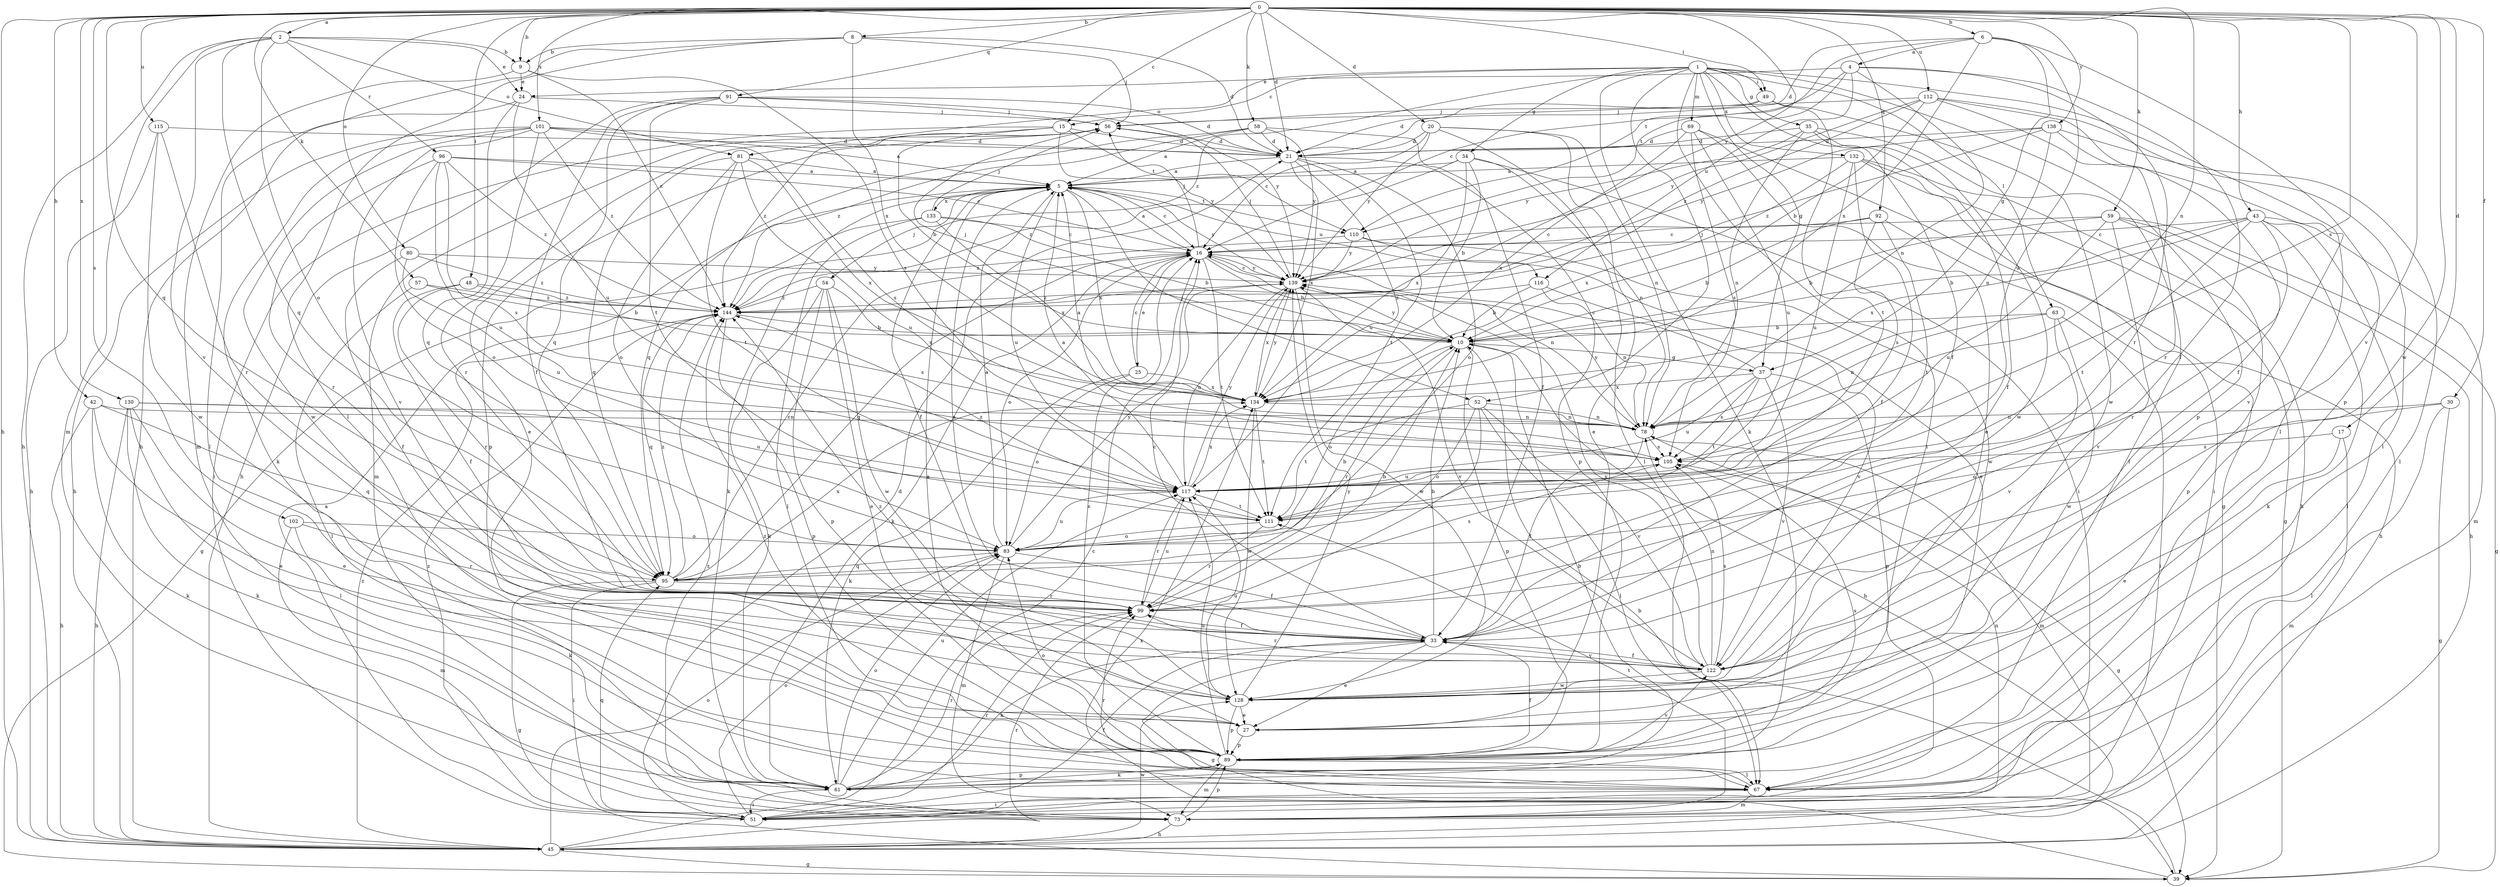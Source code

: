 strict digraph  {
0;
1;
2;
4;
5;
6;
8;
9;
10;
15;
16;
17;
20;
21;
24;
25;
27;
30;
33;
34;
35;
37;
39;
42;
43;
45;
48;
49;
51;
52;
54;
56;
57;
58;
59;
61;
63;
67;
69;
73;
78;
80;
81;
83;
89;
91;
92;
95;
96;
99;
101;
102;
105;
110;
111;
112;
115;
116;
117;
122;
128;
130;
132;
133;
134;
138;
139;
144;
0 -> 2  [label=a];
0 -> 6  [label=b];
0 -> 8  [label=b];
0 -> 9  [label=b];
0 -> 15  [label=c];
0 -> 17  [label=d];
0 -> 20  [label=d];
0 -> 21  [label=d];
0 -> 30  [label=f];
0 -> 42  [label=h];
0 -> 43  [label=h];
0 -> 45  [label=h];
0 -> 48  [label=i];
0 -> 49  [label=i];
0 -> 57  [label=k];
0 -> 58  [label=k];
0 -> 59  [label=k];
0 -> 78  [label=n];
0 -> 80  [label=o];
0 -> 91  [label=q];
0 -> 92  [label=q];
0 -> 95  [label=q];
0 -> 101  [label=s];
0 -> 102  [label=s];
0 -> 105  [label=s];
0 -> 112  [label=u];
0 -> 115  [label=u];
0 -> 122  [label=v];
0 -> 128  [label=w];
0 -> 130  [label=x];
0 -> 138  [label=y];
0 -> 139  [label=y];
1 -> 15  [label=c];
1 -> 33  [label=f];
1 -> 34  [label=g];
1 -> 35  [label=g];
1 -> 37  [label=g];
1 -> 49  [label=i];
1 -> 51  [label=i];
1 -> 52  [label=j];
1 -> 61  [label=k];
1 -> 63  [label=l];
1 -> 67  [label=l];
1 -> 69  [label=m];
1 -> 81  [label=o];
1 -> 89  [label=p];
1 -> 132  [label=x];
1 -> 144  [label=z];
2 -> 9  [label=b];
2 -> 24  [label=e];
2 -> 45  [label=h];
2 -> 73  [label=m];
2 -> 81  [label=o];
2 -> 83  [label=o];
2 -> 95  [label=q];
2 -> 96  [label=r];
2 -> 122  [label=v];
4 -> 16  [label=c];
4 -> 24  [label=e];
4 -> 33  [label=f];
4 -> 78  [label=n];
4 -> 99  [label=r];
4 -> 110  [label=t];
4 -> 116  [label=u];
5 -> 16  [label=c];
5 -> 33  [label=f];
5 -> 52  [label=j];
5 -> 54  [label=j];
5 -> 61  [label=k];
5 -> 110  [label=t];
5 -> 116  [label=u];
5 -> 117  [label=u];
5 -> 133  [label=x];
5 -> 134  [label=x];
5 -> 139  [label=y];
6 -> 4  [label=a];
6 -> 21  [label=d];
6 -> 37  [label=g];
6 -> 89  [label=p];
6 -> 110  [label=t];
6 -> 117  [label=u];
6 -> 134  [label=x];
8 -> 9  [label=b];
8 -> 21  [label=d];
8 -> 45  [label=h];
8 -> 56  [label=j];
8 -> 67  [label=l];
8 -> 134  [label=x];
9 -> 24  [label=e];
9 -> 73  [label=m];
9 -> 105  [label=s];
9 -> 144  [label=z];
10 -> 37  [label=g];
10 -> 45  [label=h];
10 -> 56  [label=j];
10 -> 83  [label=o];
10 -> 89  [label=p];
10 -> 99  [label=r];
10 -> 139  [label=y];
15 -> 10  [label=b];
15 -> 21  [label=d];
15 -> 51  [label=i];
15 -> 110  [label=t];
15 -> 139  [label=y];
15 -> 144  [label=z];
16 -> 5  [label=a];
16 -> 10  [label=b];
16 -> 25  [label=e];
16 -> 56  [label=j];
16 -> 61  [label=k];
16 -> 78  [label=n];
16 -> 83  [label=o];
16 -> 95  [label=q];
16 -> 111  [label=t];
16 -> 139  [label=y];
17 -> 27  [label=e];
17 -> 73  [label=m];
17 -> 105  [label=s];
20 -> 16  [label=c];
20 -> 21  [label=d];
20 -> 27  [label=e];
20 -> 67  [label=l];
20 -> 78  [label=n];
20 -> 139  [label=y];
21 -> 5  [label=a];
21 -> 83  [label=o];
21 -> 89  [label=p];
21 -> 111  [label=t];
21 -> 117  [label=u];
21 -> 134  [label=x];
24 -> 56  [label=j];
24 -> 67  [label=l];
24 -> 95  [label=q];
24 -> 117  [label=u];
25 -> 16  [label=c];
25 -> 61  [label=k];
25 -> 83  [label=o];
25 -> 134  [label=x];
27 -> 89  [label=p];
30 -> 39  [label=g];
30 -> 67  [label=l];
30 -> 78  [label=n];
30 -> 83  [label=o];
33 -> 5  [label=a];
33 -> 10  [label=b];
33 -> 16  [label=c];
33 -> 27  [label=e];
33 -> 39  [label=g];
33 -> 61  [label=k];
33 -> 122  [label=v];
34 -> 5  [label=a];
34 -> 10  [label=b];
34 -> 51  [label=i];
34 -> 78  [label=n];
34 -> 134  [label=x];
34 -> 144  [label=z];
35 -> 21  [label=d];
35 -> 33  [label=f];
35 -> 67  [label=l];
35 -> 78  [label=n];
35 -> 128  [label=w];
35 -> 139  [label=y];
37 -> 16  [label=c];
37 -> 89  [label=p];
37 -> 105  [label=s];
37 -> 111  [label=t];
37 -> 117  [label=u];
37 -> 122  [label=v];
37 -> 134  [label=x];
39 -> 10  [label=b];
39 -> 134  [label=x];
42 -> 27  [label=e];
42 -> 45  [label=h];
42 -> 61  [label=k];
42 -> 78  [label=n];
42 -> 95  [label=q];
43 -> 10  [label=b];
43 -> 16  [label=c];
43 -> 61  [label=k];
43 -> 67  [label=l];
43 -> 73  [label=m];
43 -> 99  [label=r];
43 -> 111  [label=t];
43 -> 134  [label=x];
45 -> 16  [label=c];
45 -> 39  [label=g];
45 -> 83  [label=o];
45 -> 99  [label=r];
45 -> 128  [label=w];
45 -> 144  [label=z];
48 -> 33  [label=f];
48 -> 99  [label=r];
48 -> 105  [label=s];
48 -> 144  [label=z];
49 -> 21  [label=d];
49 -> 56  [label=j];
49 -> 111  [label=t];
49 -> 128  [label=w];
51 -> 5  [label=a];
51 -> 21  [label=d];
51 -> 33  [label=f];
51 -> 78  [label=n];
51 -> 83  [label=o];
51 -> 95  [label=q];
51 -> 99  [label=r];
51 -> 144  [label=z];
52 -> 67  [label=l];
52 -> 78  [label=n];
52 -> 83  [label=o];
52 -> 99  [label=r];
52 -> 111  [label=t];
52 -> 122  [label=v];
54 -> 27  [label=e];
54 -> 61  [label=k];
54 -> 89  [label=p];
54 -> 128  [label=w];
54 -> 134  [label=x];
54 -> 144  [label=z];
56 -> 21  [label=d];
56 -> 27  [label=e];
56 -> 73  [label=m];
56 -> 89  [label=p];
57 -> 10  [label=b];
57 -> 67  [label=l];
57 -> 144  [label=z];
58 -> 5  [label=a];
58 -> 21  [label=d];
58 -> 33  [label=f];
58 -> 95  [label=q];
58 -> 139  [label=y];
58 -> 144  [label=z];
59 -> 10  [label=b];
59 -> 16  [label=c];
59 -> 39  [label=g];
59 -> 45  [label=h];
59 -> 89  [label=p];
59 -> 117  [label=u];
59 -> 122  [label=v];
61 -> 10  [label=b];
61 -> 51  [label=i];
61 -> 83  [label=o];
61 -> 89  [label=p];
61 -> 99  [label=r];
61 -> 117  [label=u];
63 -> 10  [label=b];
63 -> 51  [label=i];
63 -> 78  [label=n];
63 -> 122  [label=v];
63 -> 128  [label=w];
67 -> 51  [label=i];
67 -> 73  [label=m];
67 -> 99  [label=r];
69 -> 21  [label=d];
69 -> 27  [label=e];
69 -> 39  [label=g];
69 -> 105  [label=s];
69 -> 117  [label=u];
69 -> 134  [label=x];
73 -> 45  [label=h];
73 -> 89  [label=p];
73 -> 111  [label=t];
73 -> 144  [label=z];
78 -> 5  [label=a];
78 -> 33  [label=f];
78 -> 73  [label=m];
78 -> 105  [label=s];
78 -> 139  [label=y];
80 -> 33  [label=f];
80 -> 117  [label=u];
80 -> 139  [label=y];
80 -> 144  [label=z];
81 -> 5  [label=a];
81 -> 83  [label=o];
81 -> 95  [label=q];
81 -> 111  [label=t];
81 -> 117  [label=u];
81 -> 134  [label=x];
83 -> 5  [label=a];
83 -> 33  [label=f];
83 -> 73  [label=m];
83 -> 95  [label=q];
83 -> 117  [label=u];
83 -> 139  [label=y];
89 -> 5  [label=a];
89 -> 16  [label=c];
89 -> 33  [label=f];
89 -> 61  [label=k];
89 -> 67  [label=l];
89 -> 73  [label=m];
89 -> 83  [label=o];
89 -> 105  [label=s];
89 -> 117  [label=u];
89 -> 122  [label=v];
89 -> 144  [label=z];
91 -> 21  [label=d];
91 -> 33  [label=f];
91 -> 45  [label=h];
91 -> 56  [label=j];
91 -> 95  [label=q];
91 -> 111  [label=t];
91 -> 139  [label=y];
92 -> 10  [label=b];
92 -> 16  [label=c];
92 -> 45  [label=h];
92 -> 105  [label=s];
92 -> 111  [label=t];
95 -> 10  [label=b];
95 -> 16  [label=c];
95 -> 39  [label=g];
95 -> 51  [label=i];
95 -> 99  [label=r];
95 -> 105  [label=s];
95 -> 134  [label=x];
95 -> 144  [label=z];
96 -> 5  [label=a];
96 -> 16  [label=c];
96 -> 83  [label=o];
96 -> 99  [label=r];
96 -> 105  [label=s];
96 -> 117  [label=u];
96 -> 144  [label=z];
99 -> 10  [label=b];
99 -> 33  [label=f];
99 -> 117  [label=u];
101 -> 5  [label=a];
101 -> 21  [label=d];
101 -> 45  [label=h];
101 -> 61  [label=k];
101 -> 99  [label=r];
101 -> 105  [label=s];
101 -> 122  [label=v];
101 -> 128  [label=w];
101 -> 144  [label=z];
102 -> 61  [label=k];
102 -> 73  [label=m];
102 -> 83  [label=o];
102 -> 99  [label=r];
105 -> 39  [label=g];
105 -> 117  [label=u];
110 -> 27  [label=e];
110 -> 128  [label=w];
110 -> 139  [label=y];
110 -> 144  [label=z];
111 -> 83  [label=o];
111 -> 99  [label=r];
111 -> 144  [label=z];
112 -> 10  [label=b];
112 -> 33  [label=f];
112 -> 56  [label=j];
112 -> 67  [label=l];
112 -> 99  [label=r];
112 -> 139  [label=y];
112 -> 144  [label=z];
115 -> 21  [label=d];
115 -> 45  [label=h];
115 -> 99  [label=r];
115 -> 128  [label=w];
116 -> 10  [label=b];
116 -> 78  [label=n];
116 -> 122  [label=v];
116 -> 144  [label=z];
117 -> 5  [label=a];
117 -> 99  [label=r];
117 -> 111  [label=t];
117 -> 134  [label=x];
117 -> 139  [label=y];
122 -> 33  [label=f];
122 -> 78  [label=n];
122 -> 99  [label=r];
122 -> 105  [label=s];
122 -> 128  [label=w];
122 -> 139  [label=y];
128 -> 27  [label=e];
128 -> 89  [label=p];
128 -> 117  [label=u];
128 -> 139  [label=y];
128 -> 144  [label=z];
130 -> 27  [label=e];
130 -> 45  [label=h];
130 -> 61  [label=k];
130 -> 67  [label=l];
130 -> 78  [label=n];
130 -> 117  [label=u];
132 -> 5  [label=a];
132 -> 33  [label=f];
132 -> 39  [label=g];
132 -> 45  [label=h];
132 -> 51  [label=i];
132 -> 117  [label=u];
132 -> 134  [label=x];
133 -> 10  [label=b];
133 -> 16  [label=c];
133 -> 39  [label=g];
133 -> 56  [label=j];
133 -> 67  [label=l];
133 -> 134  [label=x];
134 -> 78  [label=n];
134 -> 111  [label=t];
134 -> 128  [label=w];
134 -> 139  [label=y];
138 -> 21  [label=d];
138 -> 67  [label=l];
138 -> 78  [label=n];
138 -> 122  [label=v];
138 -> 139  [label=y];
138 -> 144  [label=z];
139 -> 16  [label=c];
139 -> 56  [label=j];
139 -> 117  [label=u];
139 -> 122  [label=v];
139 -> 128  [label=w];
139 -> 134  [label=x];
139 -> 144  [label=z];
144 -> 10  [label=b];
144 -> 89  [label=p];
144 -> 95  [label=q];
}
